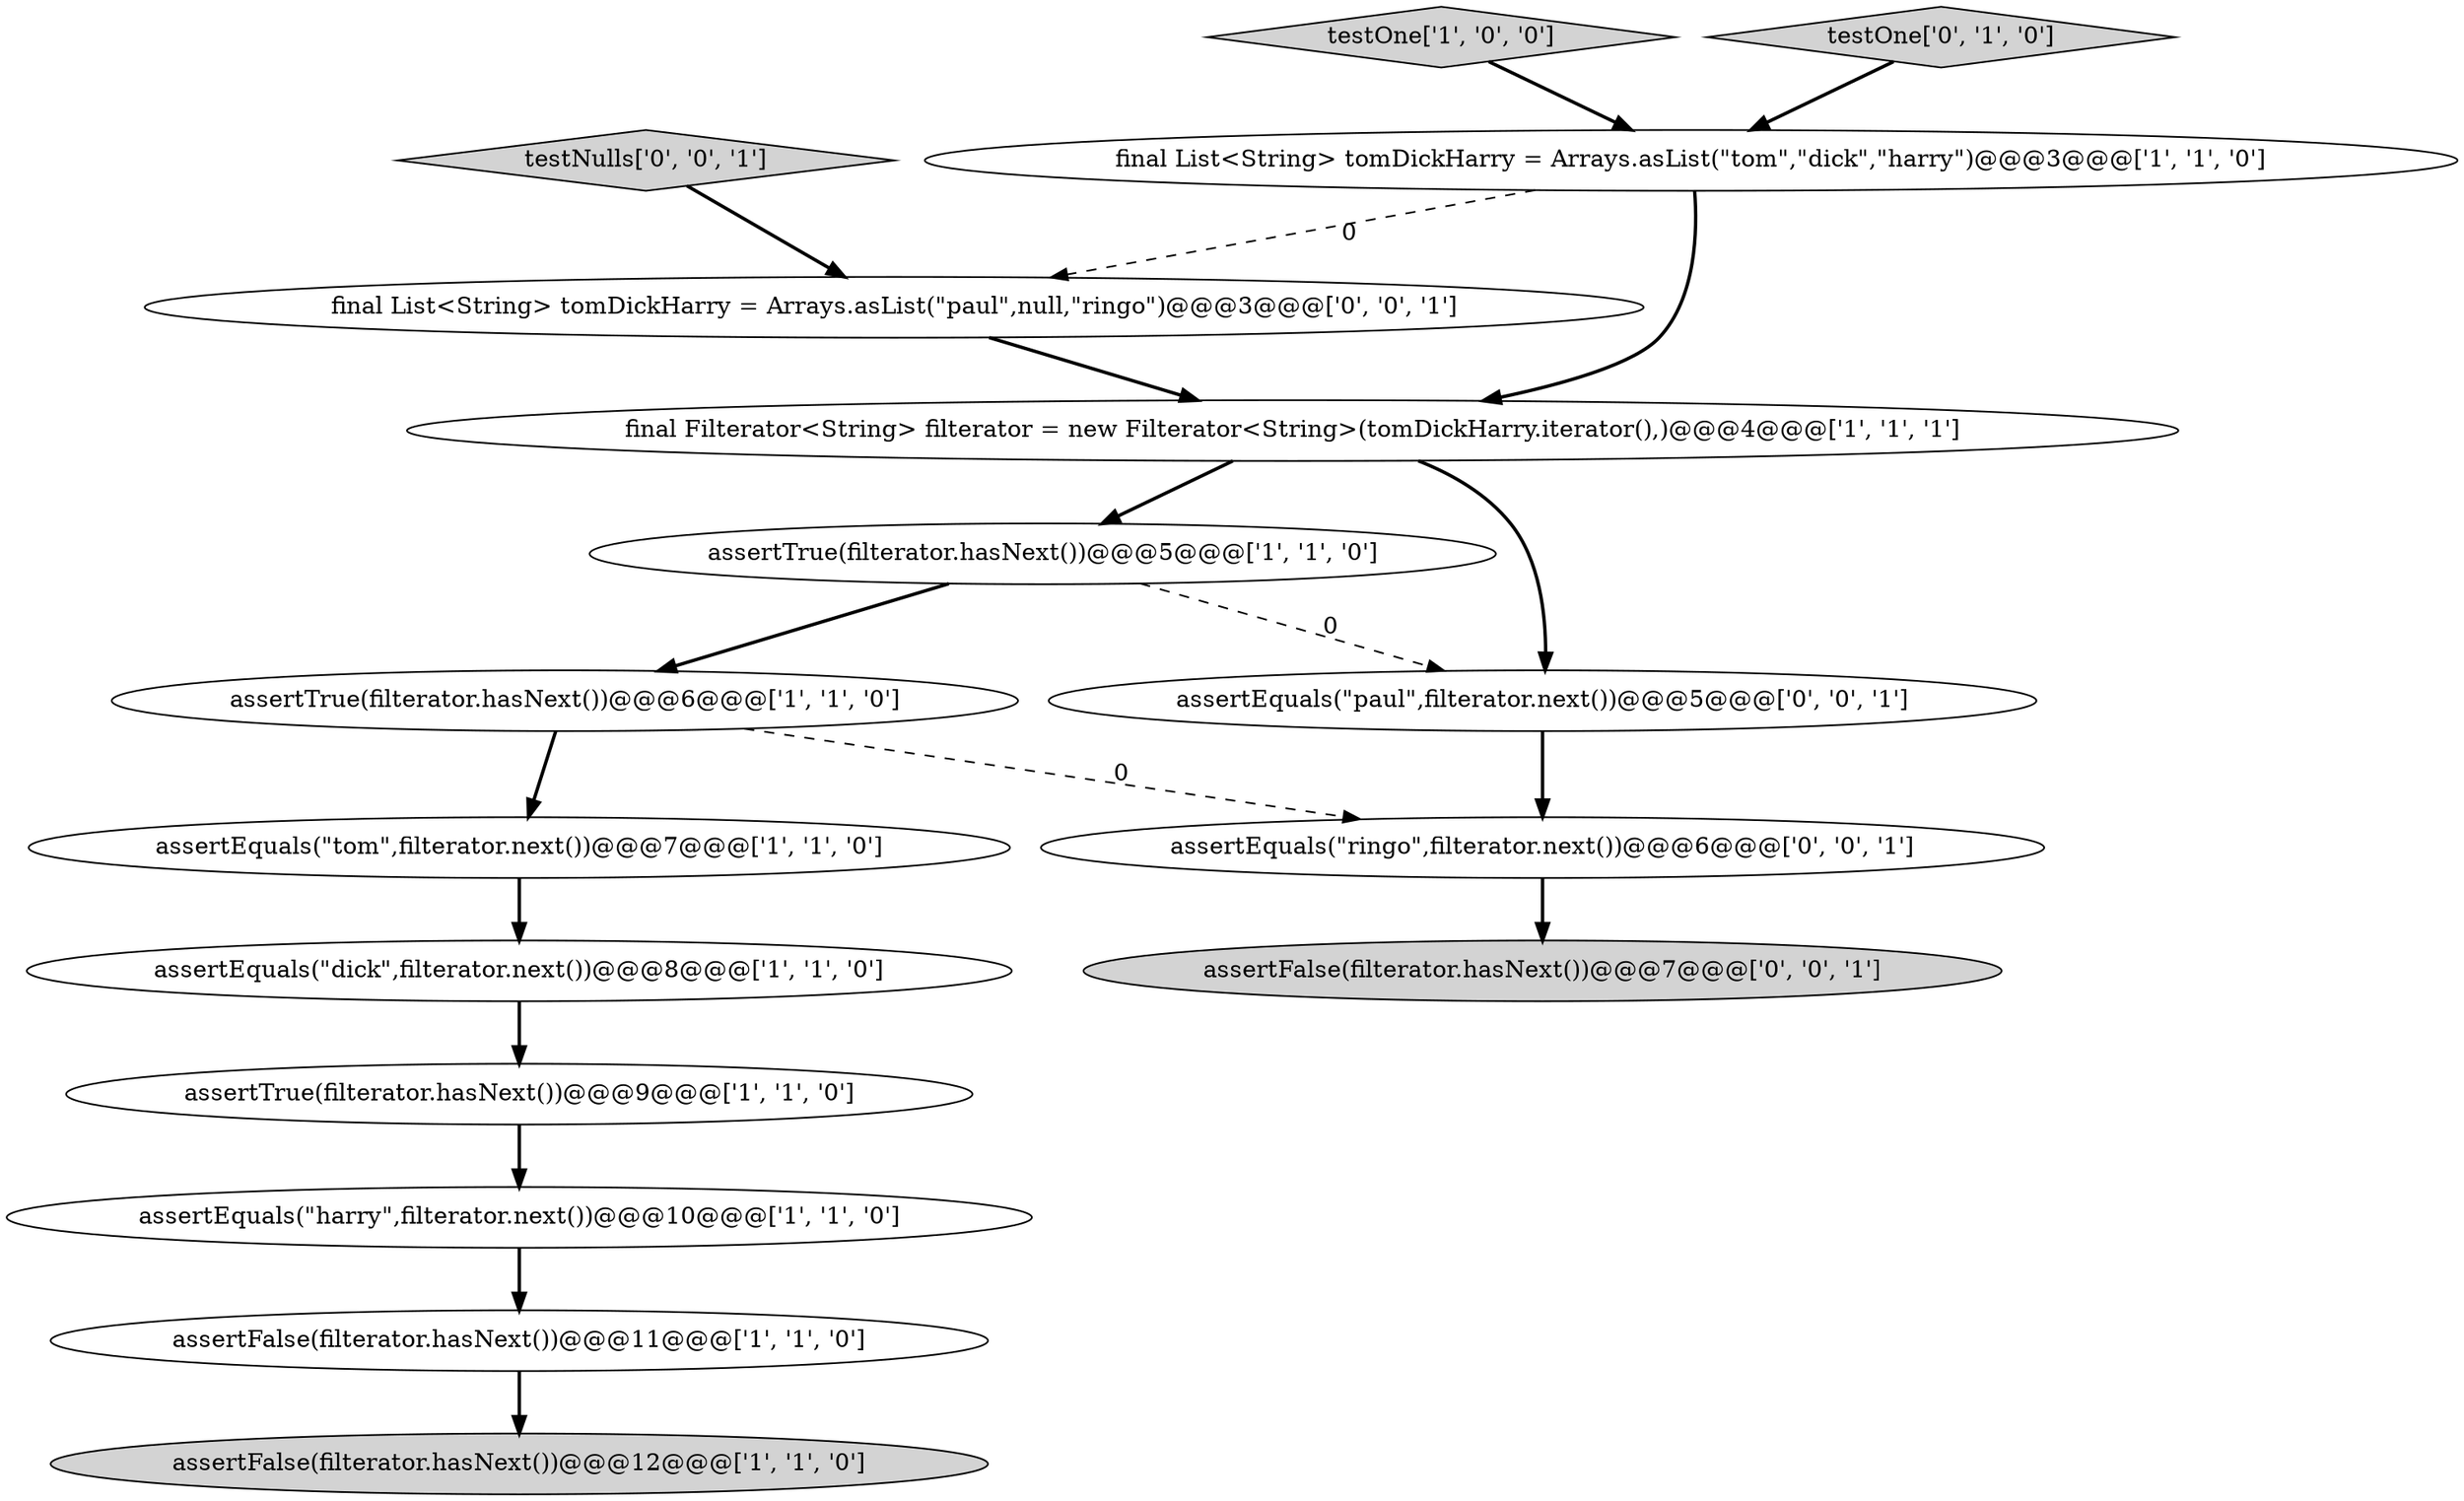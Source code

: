 digraph {
5 [style = filled, label = "assertFalse(filterator.hasNext())@@@12@@@['1', '1', '0']", fillcolor = lightgray, shape = ellipse image = "AAA0AAABBB1BBB"];
0 [style = filled, label = "assertEquals(\"tom\",filterator.next())@@@7@@@['1', '1', '0']", fillcolor = white, shape = ellipse image = "AAA0AAABBB1BBB"];
4 [style = filled, label = "assertEquals(\"dick\",filterator.next())@@@8@@@['1', '1', '0']", fillcolor = white, shape = ellipse image = "AAA0AAABBB1BBB"];
1 [style = filled, label = "final List<String> tomDickHarry = Arrays.asList(\"tom\",\"dick\",\"harry\")@@@3@@@['1', '1', '0']", fillcolor = white, shape = ellipse image = "AAA0AAABBB1BBB"];
7 [style = filled, label = "assertTrue(filterator.hasNext())@@@6@@@['1', '1', '0']", fillcolor = white, shape = ellipse image = "AAA0AAABBB1BBB"];
8 [style = filled, label = "testOne['1', '0', '0']", fillcolor = lightgray, shape = diamond image = "AAA0AAABBB1BBB"];
10 [style = filled, label = "assertFalse(filterator.hasNext())@@@11@@@['1', '1', '0']", fillcolor = white, shape = ellipse image = "AAA0AAABBB1BBB"];
11 [style = filled, label = "testOne['0', '1', '0']", fillcolor = lightgray, shape = diamond image = "AAA0AAABBB2BBB"];
13 [style = filled, label = "testNulls['0', '0', '1']", fillcolor = lightgray, shape = diamond image = "AAA0AAABBB3BBB"];
9 [style = filled, label = "assertEquals(\"harry\",filterator.next())@@@10@@@['1', '1', '0']", fillcolor = white, shape = ellipse image = "AAA0AAABBB1BBB"];
15 [style = filled, label = "assertFalse(filterator.hasNext())@@@7@@@['0', '0', '1']", fillcolor = lightgray, shape = ellipse image = "AAA0AAABBB3BBB"];
6 [style = filled, label = "assertTrue(filterator.hasNext())@@@5@@@['1', '1', '0']", fillcolor = white, shape = ellipse image = "AAA0AAABBB1BBB"];
14 [style = filled, label = "assertEquals(\"ringo\",filterator.next())@@@6@@@['0', '0', '1']", fillcolor = white, shape = ellipse image = "AAA0AAABBB3BBB"];
3 [style = filled, label = "final Filterator<String> filterator = new Filterator<String>(tomDickHarry.iterator(),)@@@4@@@['1', '1', '1']", fillcolor = white, shape = ellipse image = "AAA0AAABBB1BBB"];
12 [style = filled, label = "final List<String> tomDickHarry = Arrays.asList(\"paul\",null,\"ringo\")@@@3@@@['0', '0', '1']", fillcolor = white, shape = ellipse image = "AAA0AAABBB3BBB"];
2 [style = filled, label = "assertTrue(filterator.hasNext())@@@9@@@['1', '1', '0']", fillcolor = white, shape = ellipse image = "AAA0AAABBB1BBB"];
16 [style = filled, label = "assertEquals(\"paul\",filterator.next())@@@5@@@['0', '0', '1']", fillcolor = white, shape = ellipse image = "AAA0AAABBB3BBB"];
1->3 [style = bold, label=""];
8->1 [style = bold, label=""];
16->14 [style = bold, label=""];
1->12 [style = dashed, label="0"];
3->6 [style = bold, label=""];
14->15 [style = bold, label=""];
7->0 [style = bold, label=""];
12->3 [style = bold, label=""];
13->12 [style = bold, label=""];
4->2 [style = bold, label=""];
2->9 [style = bold, label=""];
9->10 [style = bold, label=""];
6->7 [style = bold, label=""];
10->5 [style = bold, label=""];
3->16 [style = bold, label=""];
6->16 [style = dashed, label="0"];
0->4 [style = bold, label=""];
11->1 [style = bold, label=""];
7->14 [style = dashed, label="0"];
}
